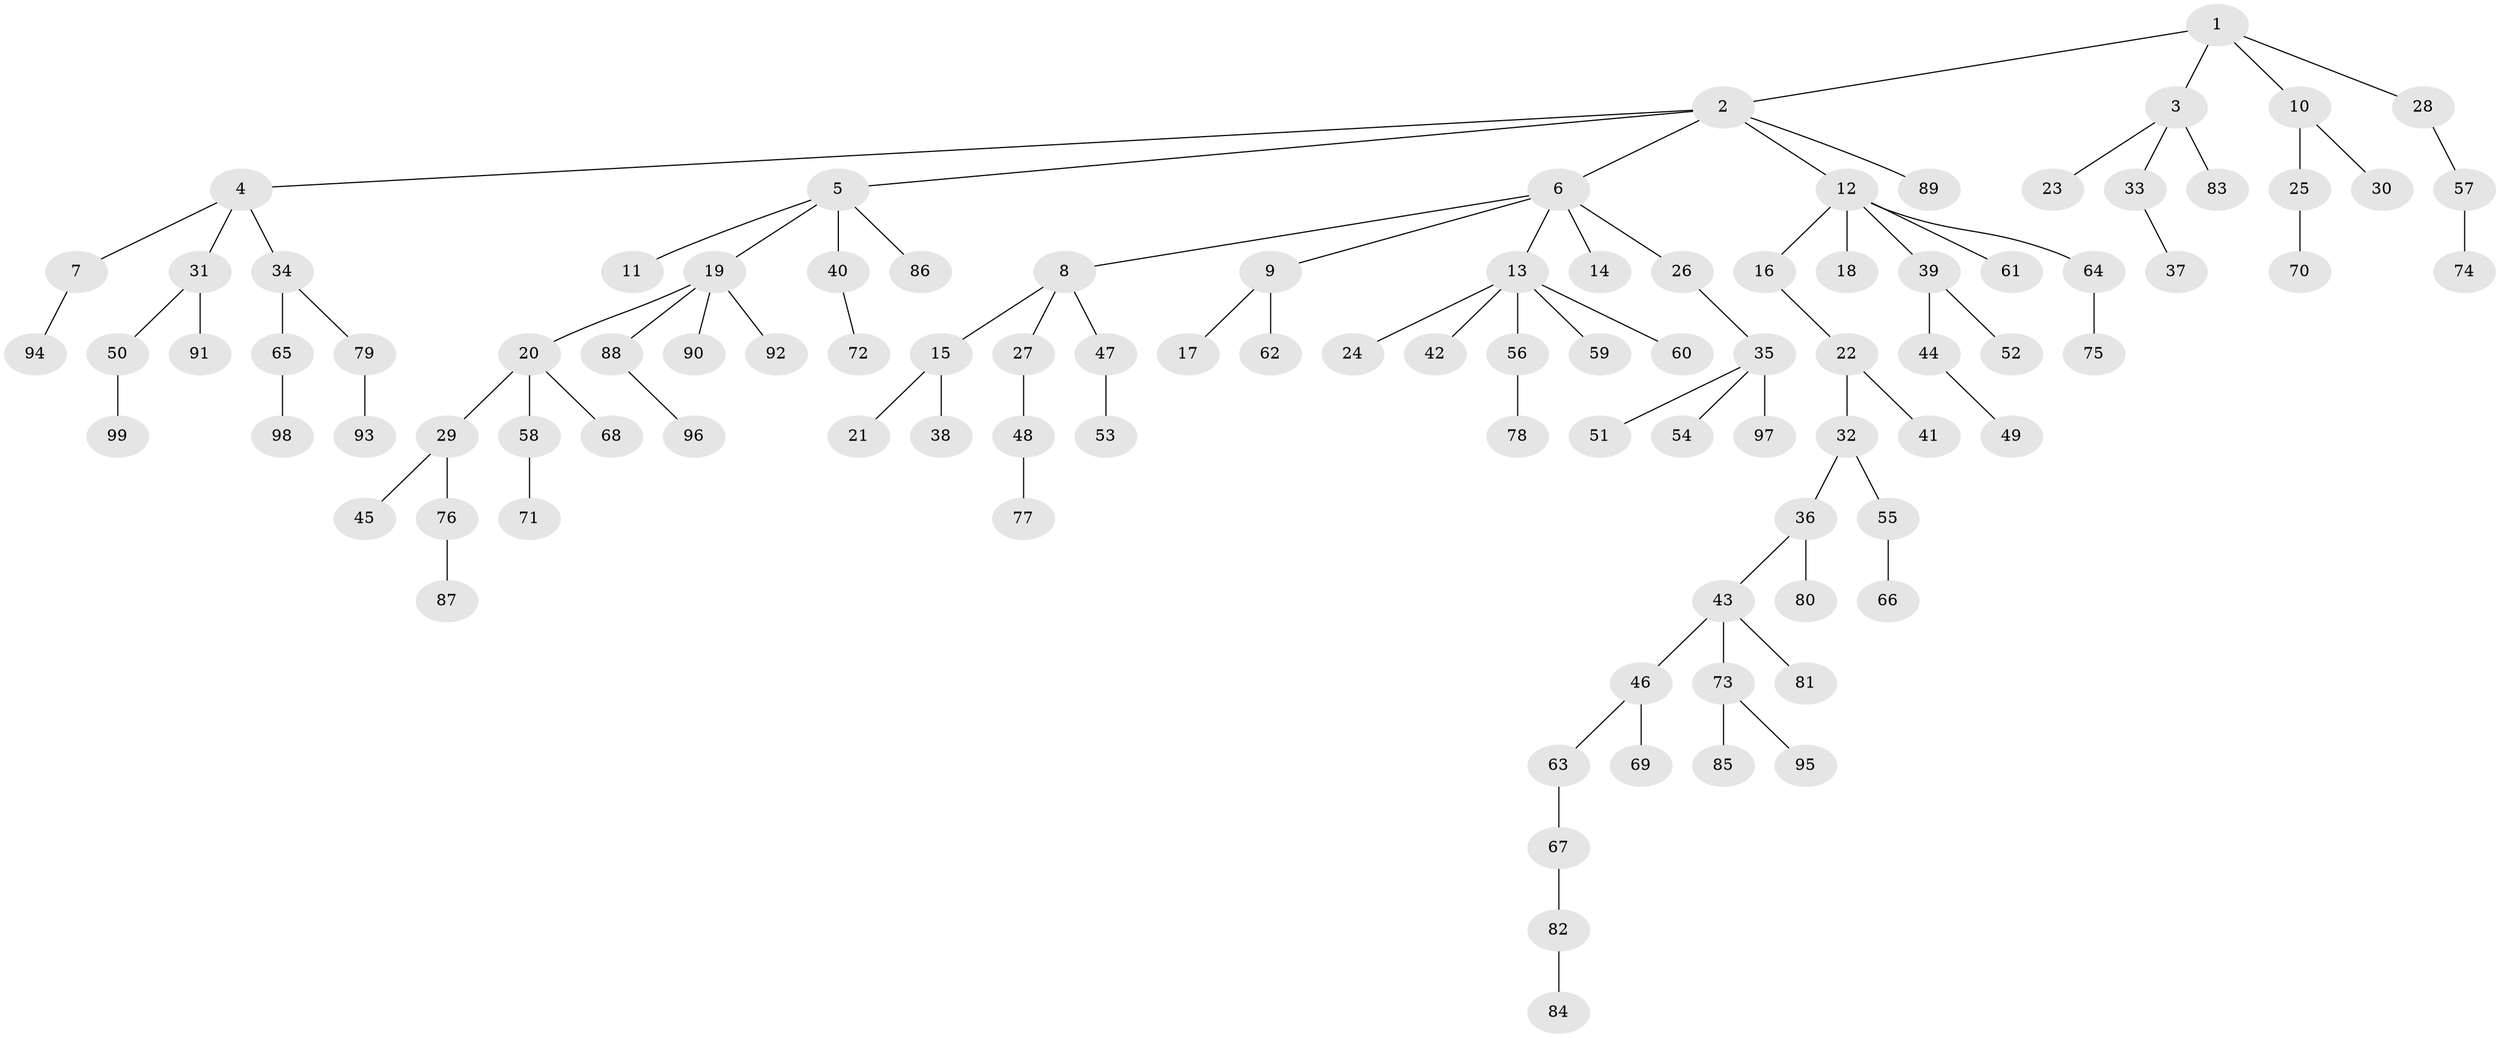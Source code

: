 // Generated by graph-tools (version 1.1) at 2025/26/03/09/25 03:26:32]
// undirected, 99 vertices, 98 edges
graph export_dot {
graph [start="1"]
  node [color=gray90,style=filled];
  1;
  2;
  3;
  4;
  5;
  6;
  7;
  8;
  9;
  10;
  11;
  12;
  13;
  14;
  15;
  16;
  17;
  18;
  19;
  20;
  21;
  22;
  23;
  24;
  25;
  26;
  27;
  28;
  29;
  30;
  31;
  32;
  33;
  34;
  35;
  36;
  37;
  38;
  39;
  40;
  41;
  42;
  43;
  44;
  45;
  46;
  47;
  48;
  49;
  50;
  51;
  52;
  53;
  54;
  55;
  56;
  57;
  58;
  59;
  60;
  61;
  62;
  63;
  64;
  65;
  66;
  67;
  68;
  69;
  70;
  71;
  72;
  73;
  74;
  75;
  76;
  77;
  78;
  79;
  80;
  81;
  82;
  83;
  84;
  85;
  86;
  87;
  88;
  89;
  90;
  91;
  92;
  93;
  94;
  95;
  96;
  97;
  98;
  99;
  1 -- 2;
  1 -- 3;
  1 -- 10;
  1 -- 28;
  2 -- 4;
  2 -- 5;
  2 -- 6;
  2 -- 12;
  2 -- 89;
  3 -- 23;
  3 -- 33;
  3 -- 83;
  4 -- 7;
  4 -- 31;
  4 -- 34;
  5 -- 11;
  5 -- 19;
  5 -- 40;
  5 -- 86;
  6 -- 8;
  6 -- 9;
  6 -- 13;
  6 -- 14;
  6 -- 26;
  7 -- 94;
  8 -- 15;
  8 -- 27;
  8 -- 47;
  9 -- 17;
  9 -- 62;
  10 -- 25;
  10 -- 30;
  12 -- 16;
  12 -- 18;
  12 -- 39;
  12 -- 61;
  12 -- 64;
  13 -- 24;
  13 -- 42;
  13 -- 56;
  13 -- 59;
  13 -- 60;
  15 -- 21;
  15 -- 38;
  16 -- 22;
  19 -- 20;
  19 -- 88;
  19 -- 90;
  19 -- 92;
  20 -- 29;
  20 -- 58;
  20 -- 68;
  22 -- 32;
  22 -- 41;
  25 -- 70;
  26 -- 35;
  27 -- 48;
  28 -- 57;
  29 -- 45;
  29 -- 76;
  31 -- 50;
  31 -- 91;
  32 -- 36;
  32 -- 55;
  33 -- 37;
  34 -- 65;
  34 -- 79;
  35 -- 51;
  35 -- 54;
  35 -- 97;
  36 -- 43;
  36 -- 80;
  39 -- 44;
  39 -- 52;
  40 -- 72;
  43 -- 46;
  43 -- 73;
  43 -- 81;
  44 -- 49;
  46 -- 63;
  46 -- 69;
  47 -- 53;
  48 -- 77;
  50 -- 99;
  55 -- 66;
  56 -- 78;
  57 -- 74;
  58 -- 71;
  63 -- 67;
  64 -- 75;
  65 -- 98;
  67 -- 82;
  73 -- 85;
  73 -- 95;
  76 -- 87;
  79 -- 93;
  82 -- 84;
  88 -- 96;
}

